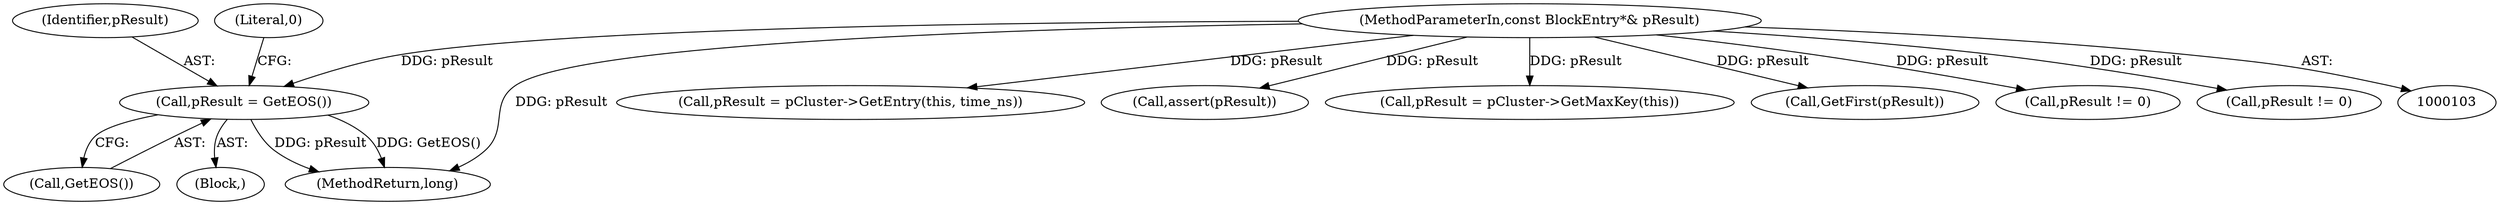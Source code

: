 digraph "1_Android_04839626ed859623901ebd3a5fd483982186b59d_198@pointer" {
"1000300" [label="(Call,pResult = GetEOS())"];
"1000105" [label="(MethodParameterIn,const BlockEntry*& pResult)"];
"1000302" [label="(Call,GetEOS())"];
"1000257" [label="(Call,pResult = pCluster->GetEntry(this, time_ns))"];
"1000105" [label="(MethodParameterIn,const BlockEntry*& pResult)"];
"1000118" [label="(Call,assert(pResult))"];
"1000287" [label="(Call,pResult = pCluster->GetMaxKey(this))"];
"1000300" [label="(Call,pResult = GetEOS())"];
"1000110" [label="(Call,GetFirst(pResult))"];
"1000264" [label="(Call,pResult != 0)"];
"1000293" [label="(Call,pResult != 0)"];
"1000106" [label="(Block,)"];
"1000305" [label="(MethodReturn,long)"];
"1000301" [label="(Identifier,pResult)"];
"1000304" [label="(Literal,0)"];
"1000300" -> "1000106"  [label="AST: "];
"1000300" -> "1000302"  [label="CFG: "];
"1000301" -> "1000300"  [label="AST: "];
"1000302" -> "1000300"  [label="AST: "];
"1000304" -> "1000300"  [label="CFG: "];
"1000300" -> "1000305"  [label="DDG: pResult"];
"1000300" -> "1000305"  [label="DDG: GetEOS()"];
"1000105" -> "1000300"  [label="DDG: pResult"];
"1000105" -> "1000103"  [label="AST: "];
"1000105" -> "1000305"  [label="DDG: pResult"];
"1000105" -> "1000110"  [label="DDG: pResult"];
"1000105" -> "1000118"  [label="DDG: pResult"];
"1000105" -> "1000257"  [label="DDG: pResult"];
"1000105" -> "1000264"  [label="DDG: pResult"];
"1000105" -> "1000287"  [label="DDG: pResult"];
"1000105" -> "1000293"  [label="DDG: pResult"];
}
